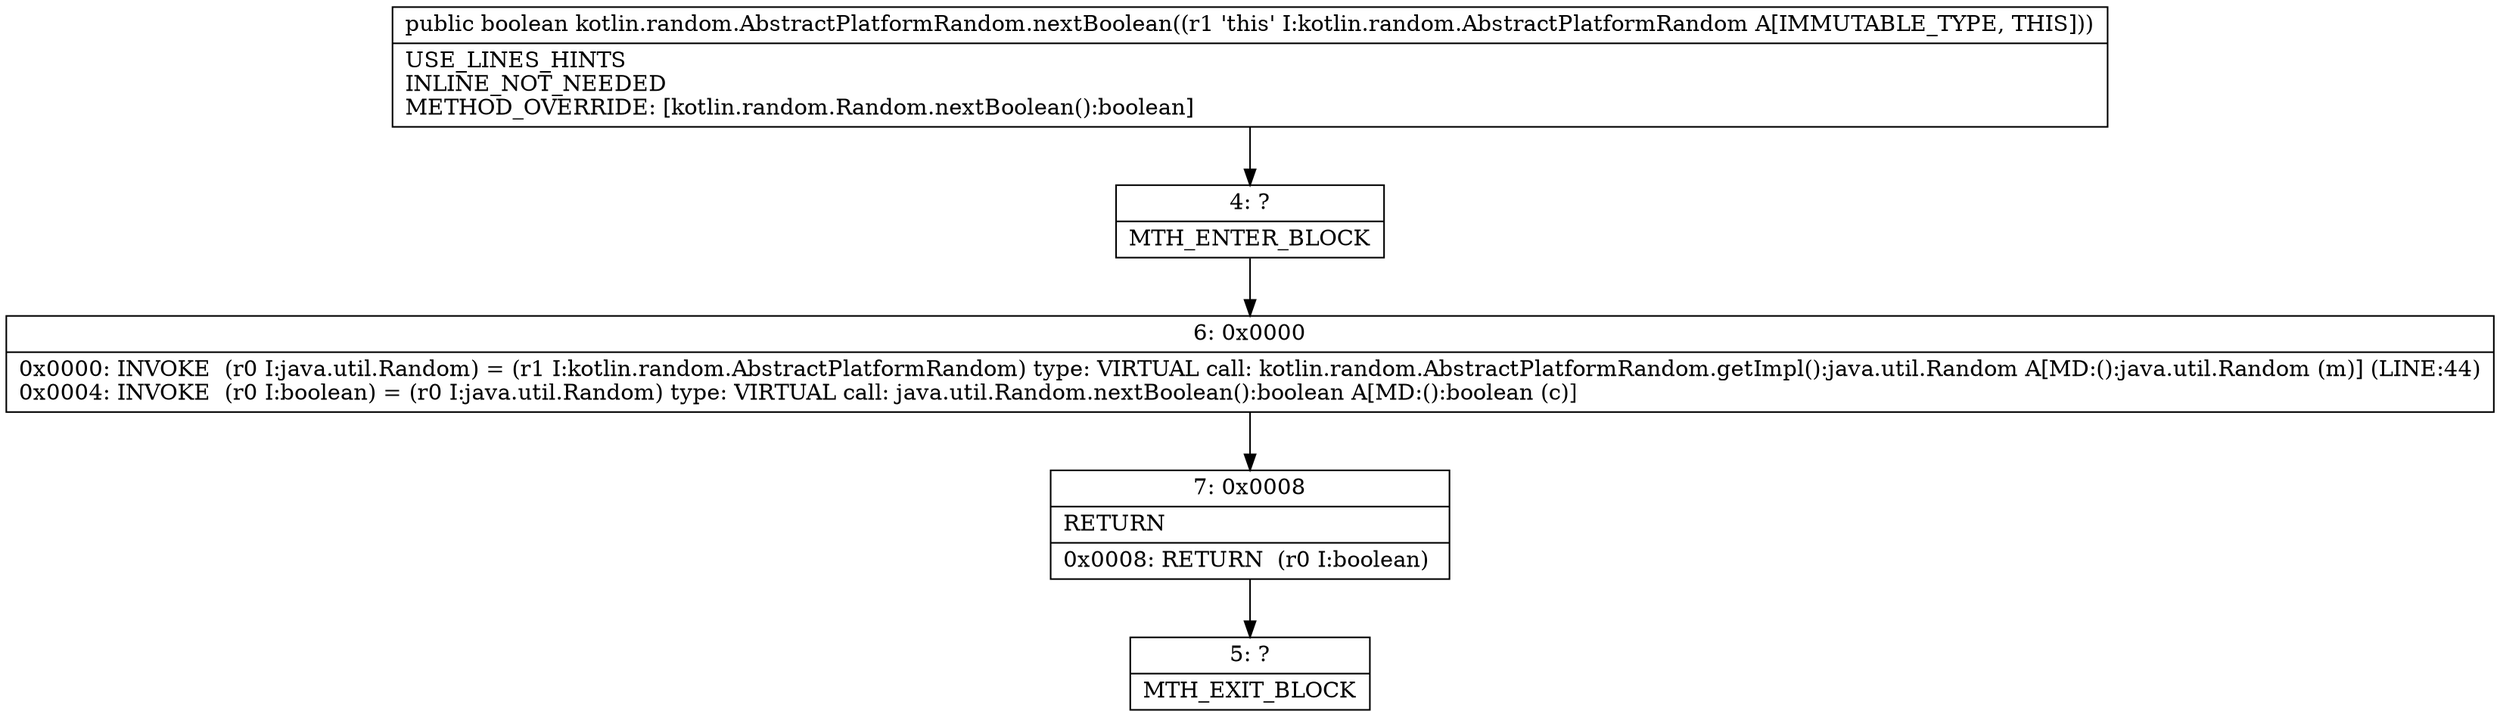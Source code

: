 digraph "CFG forkotlin.random.AbstractPlatformRandom.nextBoolean()Z" {
Node_4 [shape=record,label="{4\:\ ?|MTH_ENTER_BLOCK\l}"];
Node_6 [shape=record,label="{6\:\ 0x0000|0x0000: INVOKE  (r0 I:java.util.Random) = (r1 I:kotlin.random.AbstractPlatformRandom) type: VIRTUAL call: kotlin.random.AbstractPlatformRandom.getImpl():java.util.Random A[MD:():java.util.Random (m)] (LINE:44)\l0x0004: INVOKE  (r0 I:boolean) = (r0 I:java.util.Random) type: VIRTUAL call: java.util.Random.nextBoolean():boolean A[MD:():boolean (c)]\l}"];
Node_7 [shape=record,label="{7\:\ 0x0008|RETURN\l|0x0008: RETURN  (r0 I:boolean) \l}"];
Node_5 [shape=record,label="{5\:\ ?|MTH_EXIT_BLOCK\l}"];
MethodNode[shape=record,label="{public boolean kotlin.random.AbstractPlatformRandom.nextBoolean((r1 'this' I:kotlin.random.AbstractPlatformRandom A[IMMUTABLE_TYPE, THIS]))  | USE_LINES_HINTS\lINLINE_NOT_NEEDED\lMETHOD_OVERRIDE: [kotlin.random.Random.nextBoolean():boolean]\l}"];
MethodNode -> Node_4;Node_4 -> Node_6;
Node_6 -> Node_7;
Node_7 -> Node_5;
}

